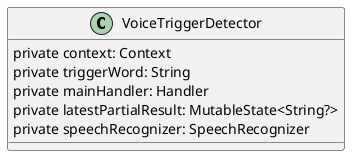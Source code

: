 @startuml
class VoiceTriggerDetector {
    private context: Context
    private triggerWord: String
    private mainHandler: Handler
    private latestPartialResult: MutableState<String?>
    private speechRecognizer: SpeechRecognizer
}
@enduml
